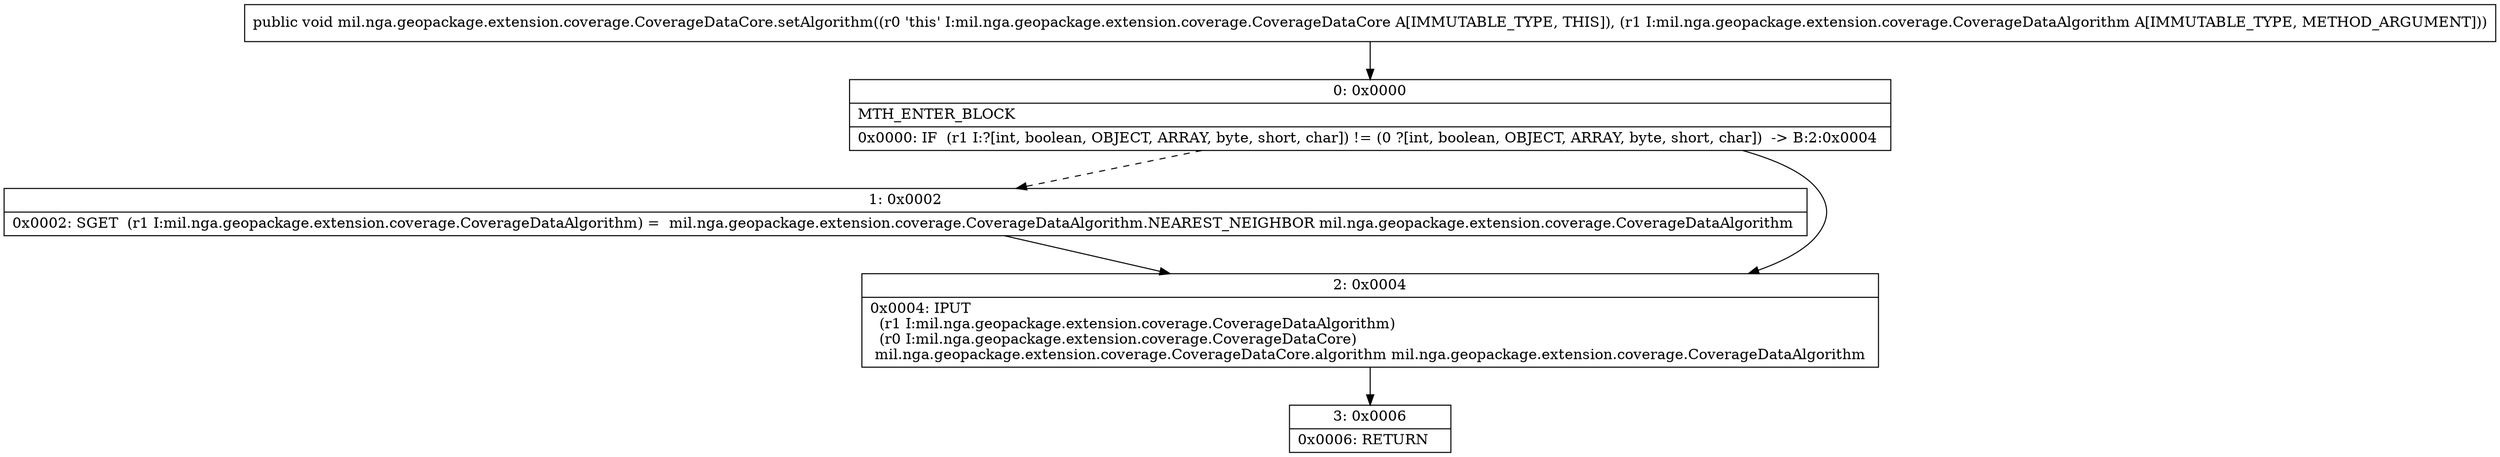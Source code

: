 digraph "CFG formil.nga.geopackage.extension.coverage.CoverageDataCore.setAlgorithm(Lmil\/nga\/geopackage\/extension\/coverage\/CoverageDataAlgorithm;)V" {
Node_0 [shape=record,label="{0\:\ 0x0000|MTH_ENTER_BLOCK\l|0x0000: IF  (r1 I:?[int, boolean, OBJECT, ARRAY, byte, short, char]) != (0 ?[int, boolean, OBJECT, ARRAY, byte, short, char])  \-\> B:2:0x0004 \l}"];
Node_1 [shape=record,label="{1\:\ 0x0002|0x0002: SGET  (r1 I:mil.nga.geopackage.extension.coverage.CoverageDataAlgorithm) =  mil.nga.geopackage.extension.coverage.CoverageDataAlgorithm.NEAREST_NEIGHBOR mil.nga.geopackage.extension.coverage.CoverageDataAlgorithm \l}"];
Node_2 [shape=record,label="{2\:\ 0x0004|0x0004: IPUT  \l  (r1 I:mil.nga.geopackage.extension.coverage.CoverageDataAlgorithm)\l  (r0 I:mil.nga.geopackage.extension.coverage.CoverageDataCore)\l mil.nga.geopackage.extension.coverage.CoverageDataCore.algorithm mil.nga.geopackage.extension.coverage.CoverageDataAlgorithm \l}"];
Node_3 [shape=record,label="{3\:\ 0x0006|0x0006: RETURN   \l}"];
MethodNode[shape=record,label="{public void mil.nga.geopackage.extension.coverage.CoverageDataCore.setAlgorithm((r0 'this' I:mil.nga.geopackage.extension.coverage.CoverageDataCore A[IMMUTABLE_TYPE, THIS]), (r1 I:mil.nga.geopackage.extension.coverage.CoverageDataAlgorithm A[IMMUTABLE_TYPE, METHOD_ARGUMENT])) }"];
MethodNode -> Node_0;
Node_0 -> Node_1[style=dashed];
Node_0 -> Node_2;
Node_1 -> Node_2;
Node_2 -> Node_3;
}

